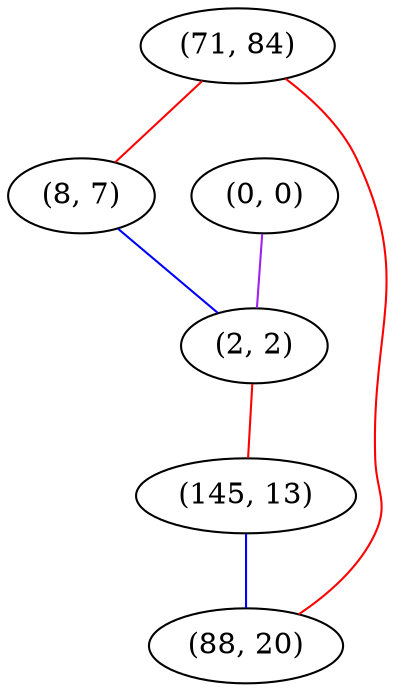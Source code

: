 graph "" {
"(71, 84)";
"(0, 0)";
"(8, 7)";
"(2, 2)";
"(145, 13)";
"(88, 20)";
"(71, 84)" -- "(8, 7)"  [color=red, key=0, weight=1];
"(71, 84)" -- "(88, 20)"  [color=red, key=0, weight=1];
"(0, 0)" -- "(2, 2)"  [color=purple, key=0, weight=4];
"(8, 7)" -- "(2, 2)"  [color=blue, key=0, weight=3];
"(2, 2)" -- "(145, 13)"  [color=red, key=0, weight=1];
"(145, 13)" -- "(88, 20)"  [color=blue, key=0, weight=3];
}
